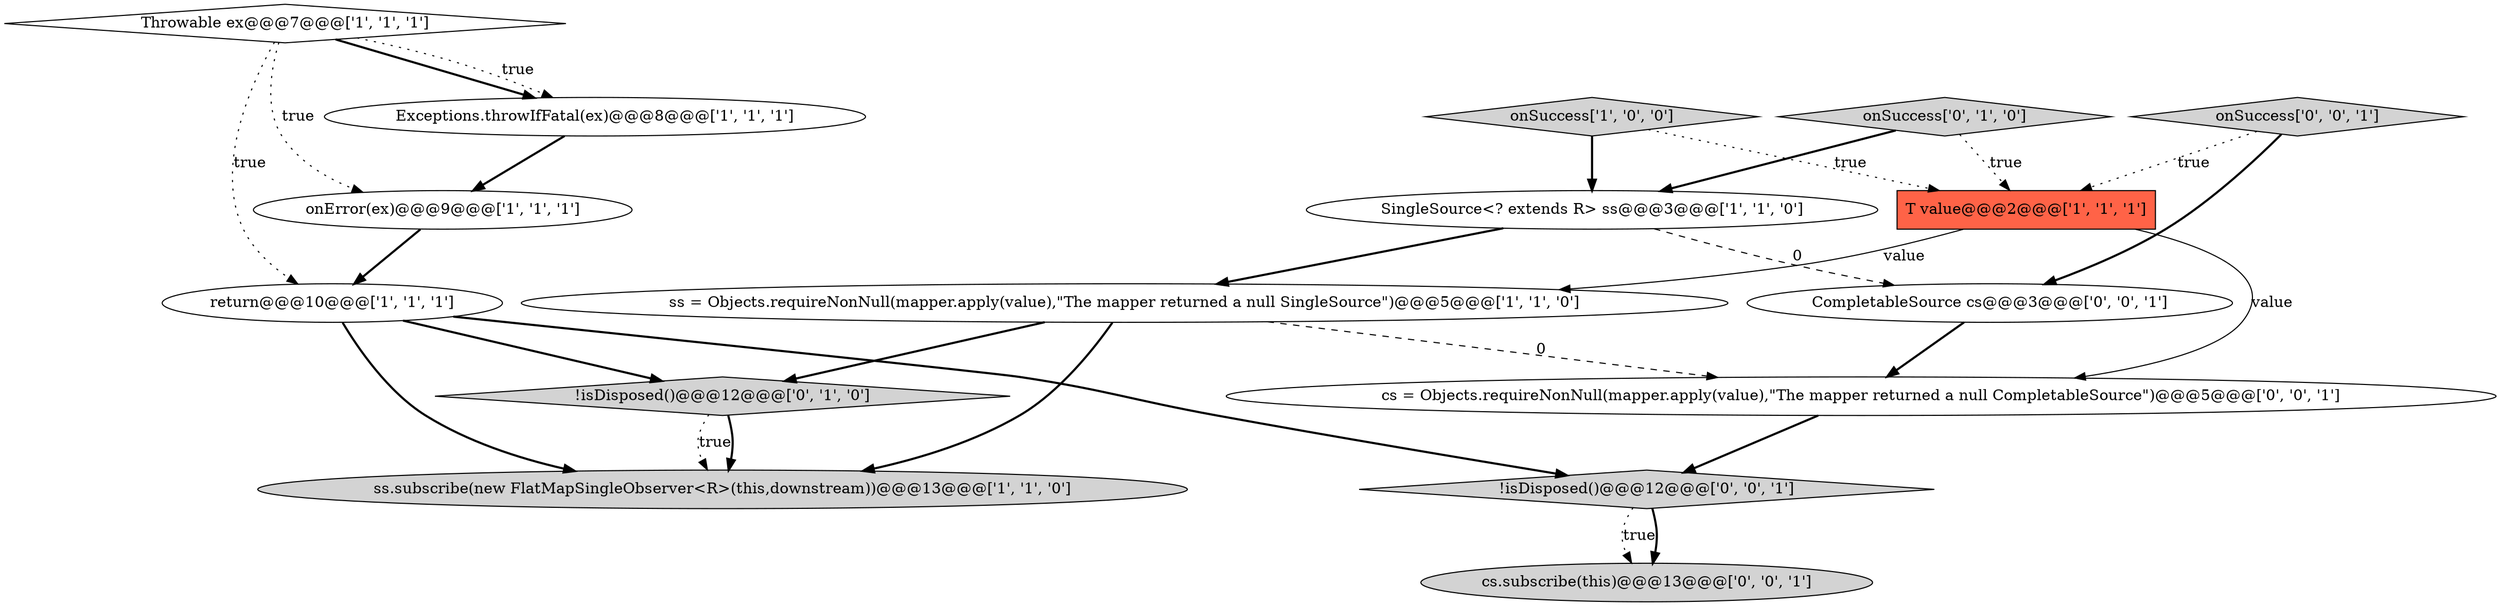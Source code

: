 digraph {
2 [style = filled, label = "onSuccess['1', '0', '0']", fillcolor = lightgray, shape = diamond image = "AAA0AAABBB1BBB"];
8 [style = filled, label = "ss.subscribe(new FlatMapSingleObserver<R>(this,downstream))@@@13@@@['1', '1', '0']", fillcolor = lightgray, shape = ellipse image = "AAA0AAABBB1BBB"];
3 [style = filled, label = "T value@@@2@@@['1', '1', '1']", fillcolor = tomato, shape = box image = "AAA0AAABBB1BBB"];
4 [style = filled, label = "Throwable ex@@@7@@@['1', '1', '1']", fillcolor = white, shape = diamond image = "AAA0AAABBB1BBB"];
10 [style = filled, label = "onSuccess['0', '1', '0']", fillcolor = lightgray, shape = diamond image = "AAA0AAABBB2BBB"];
9 [style = filled, label = "!isDisposed()@@@12@@@['0', '1', '0']", fillcolor = lightgray, shape = diamond image = "AAA1AAABBB2BBB"];
6 [style = filled, label = "Exceptions.throwIfFatal(ex)@@@8@@@['1', '1', '1']", fillcolor = white, shape = ellipse image = "AAA0AAABBB1BBB"];
13 [style = filled, label = "!isDisposed()@@@12@@@['0', '0', '1']", fillcolor = lightgray, shape = diamond image = "AAA0AAABBB3BBB"];
0 [style = filled, label = "onError(ex)@@@9@@@['1', '1', '1']", fillcolor = white, shape = ellipse image = "AAA0AAABBB1BBB"];
1 [style = filled, label = "ss = Objects.requireNonNull(mapper.apply(value),\"The mapper returned a null SingleSource\")@@@5@@@['1', '1', '0']", fillcolor = white, shape = ellipse image = "AAA0AAABBB1BBB"];
12 [style = filled, label = "cs = Objects.requireNonNull(mapper.apply(value),\"The mapper returned a null CompletableSource\")@@@5@@@['0', '0', '1']", fillcolor = white, shape = ellipse image = "AAA0AAABBB3BBB"];
14 [style = filled, label = "onSuccess['0', '0', '1']", fillcolor = lightgray, shape = diamond image = "AAA0AAABBB3BBB"];
7 [style = filled, label = "return@@@10@@@['1', '1', '1']", fillcolor = white, shape = ellipse image = "AAA0AAABBB1BBB"];
5 [style = filled, label = "SingleSource<? extends R> ss@@@3@@@['1', '1', '0']", fillcolor = white, shape = ellipse image = "AAA0AAABBB1BBB"];
15 [style = filled, label = "CompletableSource cs@@@3@@@['0', '0', '1']", fillcolor = white, shape = ellipse image = "AAA0AAABBB3BBB"];
11 [style = filled, label = "cs.subscribe(this)@@@13@@@['0', '0', '1']", fillcolor = lightgray, shape = ellipse image = "AAA0AAABBB3BBB"];
4->6 [style = bold, label=""];
9->8 [style = dotted, label="true"];
2->3 [style = dotted, label="true"];
7->8 [style = bold, label=""];
1->9 [style = bold, label=""];
10->3 [style = dotted, label="true"];
14->3 [style = dotted, label="true"];
3->12 [style = solid, label="value"];
0->7 [style = bold, label=""];
7->9 [style = bold, label=""];
15->12 [style = bold, label=""];
2->5 [style = bold, label=""];
4->7 [style = dotted, label="true"];
5->1 [style = bold, label=""];
6->0 [style = bold, label=""];
1->8 [style = bold, label=""];
13->11 [style = dotted, label="true"];
4->0 [style = dotted, label="true"];
12->13 [style = bold, label=""];
7->13 [style = bold, label=""];
3->1 [style = solid, label="value"];
13->11 [style = bold, label=""];
1->12 [style = dashed, label="0"];
9->8 [style = bold, label=""];
4->6 [style = dotted, label="true"];
14->15 [style = bold, label=""];
10->5 [style = bold, label=""];
5->15 [style = dashed, label="0"];
}
